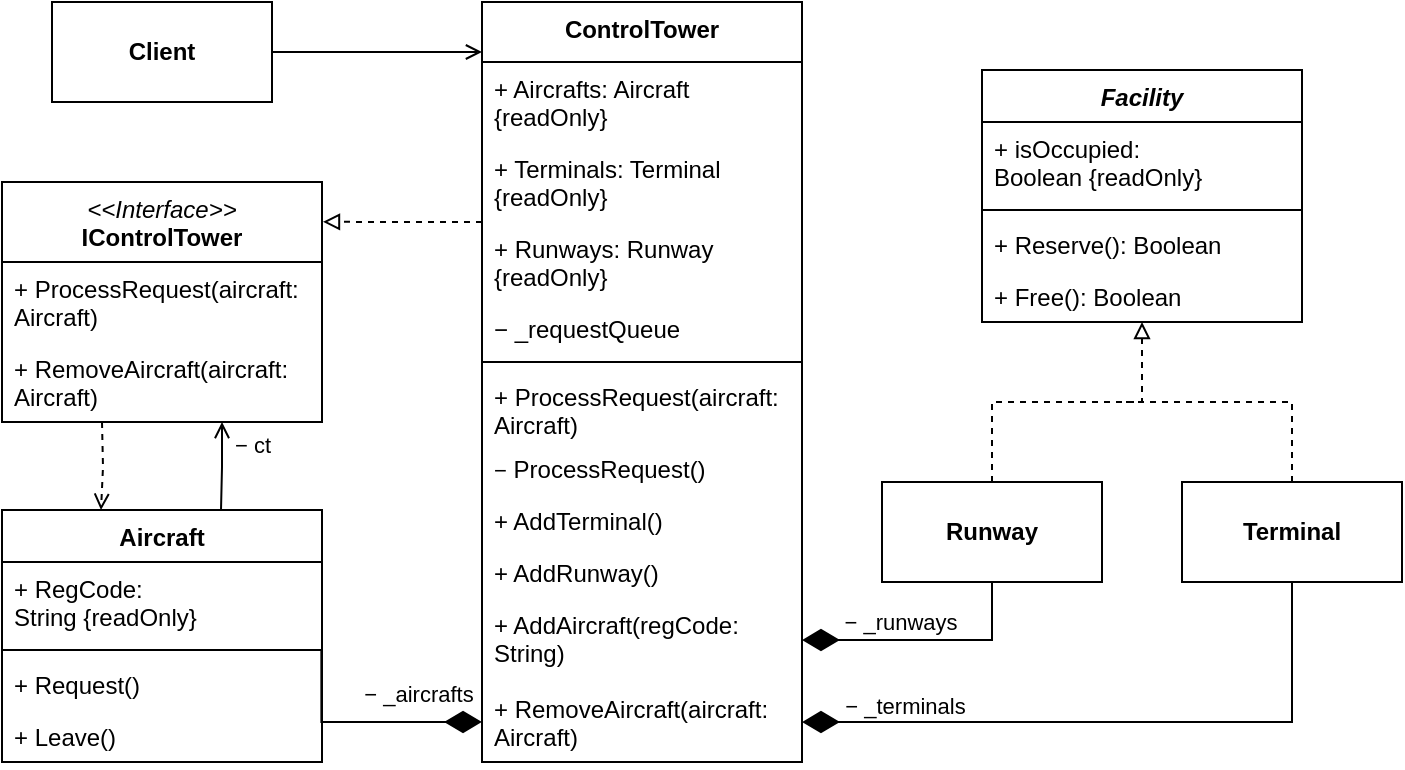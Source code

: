 <mxfile version="26.1.3">
  <diagram name="Страница — 1" id="-ib7266EB5S8g2tcUZhr">
    <mxGraphModel dx="2643" dy="534" grid="1" gridSize="10" guides="1" tooltips="1" connect="1" arrows="1" fold="1" page="1" pageScale="1" pageWidth="827" pageHeight="1169" math="0" shadow="0">
      <root>
        <mxCell id="0" />
        <mxCell id="1" parent="0" />
        <mxCell id="kHLHkiWtOestk78m9944-14" value="&lt;i style=&quot;font-weight: 400;&quot;&gt;&amp;lt;&amp;lt;Interface&amp;gt;&amp;gt;&lt;/i&gt;&lt;br&gt;IControlTower" style="swimlane;fontStyle=1;align=center;verticalAlign=top;childLayout=stackLayout;horizontal=1;startSize=40;horizontalStack=0;resizeParent=1;resizeParentMax=0;resizeLast=0;collapsible=1;marginBottom=0;whiteSpace=wrap;html=1;" parent="1" vertex="1">
          <mxGeometry x="-1600" y="170" width="160" height="120" as="geometry" />
        </mxCell>
        <mxCell id="kHLHkiWtOestk78m9944-17" value="+ ProcessRequest(aircraft: Aircraft)" style="text;strokeColor=none;fillColor=none;align=left;verticalAlign=top;spacingLeft=4;spacingRight=4;overflow=hidden;rotatable=0;points=[[0,0.5],[1,0.5]];portConstraint=eastwest;whiteSpace=wrap;html=1;" parent="kHLHkiWtOestk78m9944-14" vertex="1">
          <mxGeometry y="40" width="160" height="40" as="geometry" />
        </mxCell>
        <mxCell id="40kV6uAOplDrr8OEuX_--26" value="+ RemoveAircraft(aircraft: Aircraft)" style="text;strokeColor=none;fillColor=none;align=left;verticalAlign=top;spacingLeft=4;spacingRight=4;overflow=hidden;rotatable=0;points=[[0,0.5],[1,0.5]];portConstraint=eastwest;whiteSpace=wrap;html=1;" parent="kHLHkiWtOestk78m9944-14" vertex="1">
          <mxGeometry y="80" width="160" height="40" as="geometry" />
        </mxCell>
        <mxCell id="kHLHkiWtOestk78m9944-18" value="Aircraft" style="swimlane;fontStyle=1;align=center;verticalAlign=top;childLayout=stackLayout;horizontal=1;startSize=26;horizontalStack=0;resizeParent=1;resizeParentMax=0;resizeLast=0;collapsible=1;marginBottom=0;whiteSpace=wrap;html=1;" parent="1" vertex="1">
          <mxGeometry x="-1600" y="334" width="160" height="126" as="geometry" />
        </mxCell>
        <mxCell id="kHLHkiWtOestk78m9944-19" value="+ RegCode: String {readOnly}" style="text;strokeColor=none;fillColor=none;align=left;verticalAlign=top;spacingLeft=4;spacingRight=4;overflow=hidden;rotatable=0;points=[[0,0.5],[1,0.5]];portConstraint=eastwest;html=1;whiteSpace=wrap;" parent="kHLHkiWtOestk78m9944-18" vertex="1">
          <mxGeometry y="26" width="160" height="40" as="geometry" />
        </mxCell>
        <mxCell id="kHLHkiWtOestk78m9944-20" value="" style="line;strokeWidth=1;fillColor=none;align=left;verticalAlign=middle;spacingTop=-1;spacingLeft=3;spacingRight=3;rotatable=0;labelPosition=right;points=[];portConstraint=eastwest;strokeColor=inherit;" parent="kHLHkiWtOestk78m9944-18" vertex="1">
          <mxGeometry y="66" width="160" height="8" as="geometry" />
        </mxCell>
        <mxCell id="kHLHkiWtOestk78m9944-21" value="+ Request()" style="text;strokeColor=none;fillColor=none;align=left;verticalAlign=top;spacingLeft=4;spacingRight=4;overflow=hidden;rotatable=0;points=[[0,0.5],[1,0.5]];portConstraint=eastwest;whiteSpace=wrap;html=1;" parent="kHLHkiWtOestk78m9944-18" vertex="1">
          <mxGeometry y="74" width="160" height="26" as="geometry" />
        </mxCell>
        <mxCell id="6dReb3-XUtOYC0sEp73R-54" value="+ Leave()" style="text;strokeColor=none;fillColor=none;align=left;verticalAlign=top;spacingLeft=4;spacingRight=4;overflow=hidden;rotatable=0;points=[[0,0.5],[1,0.5]];portConstraint=eastwest;whiteSpace=wrap;html=1;" parent="kHLHkiWtOestk78m9944-18" vertex="1">
          <mxGeometry y="100" width="160" height="26" as="geometry" />
        </mxCell>
        <mxCell id="6dReb3-XUtOYC0sEp73R-25" value="&lt;i&gt;Facility&lt;/i&gt;" style="swimlane;fontStyle=1;align=center;verticalAlign=top;childLayout=stackLayout;horizontal=1;startSize=26;horizontalStack=0;resizeParent=1;resizeParentMax=0;resizeLast=0;collapsible=1;marginBottom=0;whiteSpace=wrap;html=1;" parent="1" vertex="1">
          <mxGeometry x="-1110" y="114" width="160" height="126" as="geometry" />
        </mxCell>
        <mxCell id="6dReb3-XUtOYC0sEp73R-26" value="+ isOccupied: Boolean {readOnly}" style="text;strokeColor=none;fillColor=none;align=left;verticalAlign=top;spacingLeft=4;spacingRight=4;overflow=hidden;rotatable=0;points=[[0,0.5],[1,0.5]];portConstraint=eastwest;whiteSpace=wrap;html=1;" parent="6dReb3-XUtOYC0sEp73R-25" vertex="1">
          <mxGeometry y="26" width="160" height="40" as="geometry" />
        </mxCell>
        <mxCell id="6dReb3-XUtOYC0sEp73R-27" value="" style="line;strokeWidth=1;fillColor=none;align=left;verticalAlign=middle;spacingTop=-1;spacingLeft=3;spacingRight=3;rotatable=0;labelPosition=right;points=[];portConstraint=eastwest;strokeColor=inherit;" parent="6dReb3-XUtOYC0sEp73R-25" vertex="1">
          <mxGeometry y="66" width="160" height="8" as="geometry" />
        </mxCell>
        <mxCell id="6dReb3-XUtOYC0sEp73R-28" value="+ Reserve(): Boolean" style="text;strokeColor=none;fillColor=none;align=left;verticalAlign=top;spacingLeft=4;spacingRight=4;overflow=hidden;rotatable=0;points=[[0,0.5],[1,0.5]];portConstraint=eastwest;whiteSpace=wrap;html=1;" parent="6dReb3-XUtOYC0sEp73R-25" vertex="1">
          <mxGeometry y="74" width="160" height="26" as="geometry" />
        </mxCell>
        <mxCell id="6dReb3-XUtOYC0sEp73R-29" value="+ Free(): Boolean" style="text;strokeColor=none;fillColor=none;align=left;verticalAlign=top;spacingLeft=4;spacingRight=4;overflow=hidden;rotatable=0;points=[[0,0.5],[1,0.5]];portConstraint=eastwest;whiteSpace=wrap;html=1;" parent="6dReb3-XUtOYC0sEp73R-25" vertex="1">
          <mxGeometry y="100" width="160" height="26" as="geometry" />
        </mxCell>
        <mxCell id="6dReb3-XUtOYC0sEp73R-38" style="edgeStyle=orthogonalEdgeStyle;rounded=0;orthogonalLoop=1;jettySize=auto;html=1;dashed=1;endArrow=block;endFill=0;entryX=0.5;entryY=1;entryDx=0;entryDy=0;" parent="1" source="6dReb3-XUtOYC0sEp73R-31" target="6dReb3-XUtOYC0sEp73R-25" edge="1">
          <mxGeometry relative="1" as="geometry">
            <mxPoint x="-1040" y="250" as="targetPoint" />
          </mxGeometry>
        </mxCell>
        <mxCell id="40kV6uAOplDrr8OEuX_--13" style="edgeStyle=orthogonalEdgeStyle;rounded=0;orthogonalLoop=1;jettySize=auto;html=1;entryX=1;entryY=0.5;entryDx=0;entryDy=0;endArrow=diamondThin;endFill=1;endSize=16;exitX=0.5;exitY=1;exitDx=0;exitDy=0;" parent="1" source="6dReb3-XUtOYC0sEp73R-31" target="40kV6uAOplDrr8OEuX_--8" edge="1">
          <mxGeometry relative="1" as="geometry" />
        </mxCell>
        <mxCell id="40kV6uAOplDrr8OEuX_--17" value="− _runways" style="edgeLabel;html=1;align=center;verticalAlign=middle;resizable=0;points=[];" parent="40kV6uAOplDrr8OEuX_--13" vertex="1" connectable="0">
          <mxGeometry x="0.771" y="-1" relative="1" as="geometry">
            <mxPoint x="35" y="-8" as="offset" />
          </mxGeometry>
        </mxCell>
        <mxCell id="6dReb3-XUtOYC0sEp73R-31" value="&lt;span style=&quot;font-weight: 700;&quot;&gt;Runway&lt;/span&gt;" style="html=1;whiteSpace=wrap;" parent="1" vertex="1">
          <mxGeometry x="-1160" y="320" width="110" height="50" as="geometry" />
        </mxCell>
        <mxCell id="6dReb3-XUtOYC0sEp73R-40" style="edgeStyle=orthogonalEdgeStyle;rounded=0;orthogonalLoop=1;jettySize=auto;html=1;endArrow=none;startFill=0;dashed=1;" parent="1" source="6dReb3-XUtOYC0sEp73R-32" edge="1">
          <mxGeometry relative="1" as="geometry">
            <mxPoint x="-1040" y="280" as="targetPoint" />
            <Array as="points">
              <mxPoint x="-955" y="280" />
            </Array>
          </mxGeometry>
        </mxCell>
        <mxCell id="40kV6uAOplDrr8OEuX_--14" style="edgeStyle=orthogonalEdgeStyle;rounded=0;orthogonalLoop=1;jettySize=auto;html=1;entryX=1;entryY=0.5;entryDx=0;entryDy=0;endArrow=diamondThin;endFill=1;endSize=16;" parent="1" source="6dReb3-XUtOYC0sEp73R-32" target="40kV6uAOplDrr8OEuX_--9" edge="1">
          <mxGeometry relative="1" as="geometry">
            <Array as="points">
              <mxPoint x="-955" y="440" />
            </Array>
          </mxGeometry>
        </mxCell>
        <mxCell id="40kV6uAOplDrr8OEuX_--15" value="− _terminals" style="edgeLabel;align=center;verticalAlign=middle;resizable=0;points=[];horizontal=1;" parent="40kV6uAOplDrr8OEuX_--14" vertex="1" connectable="0">
          <mxGeometry x="0.852" y="-2" relative="1" as="geometry">
            <mxPoint x="28" y="-7" as="offset" />
          </mxGeometry>
        </mxCell>
        <mxCell id="6dReb3-XUtOYC0sEp73R-32" value="&lt;span style=&quot;font-weight: 700;&quot;&gt;Terminal&lt;/span&gt;" style="html=1;whiteSpace=wrap;" parent="1" vertex="1">
          <mxGeometry x="-1010" y="320" width="110" height="50" as="geometry" />
        </mxCell>
        <mxCell id="40kV6uAOplDrr8OEuX_--2" value="ControlTower" style="swimlane;fontStyle=1;align=center;verticalAlign=top;childLayout=stackLayout;horizontal=1;startSize=30;horizontalStack=0;resizeParent=1;resizeParentMax=0;resizeLast=0;collapsible=1;marginBottom=0;whiteSpace=wrap;html=1;" parent="1" vertex="1">
          <mxGeometry x="-1360" y="80" width="160" height="380" as="geometry" />
        </mxCell>
        <mxCell id="40kV6uAOplDrr8OEuX_--22" value="+ Aircrafts: Aircraft {readOnly}" style="text;strokeColor=none;fillColor=none;align=left;verticalAlign=top;spacingLeft=4;spacingRight=4;overflow=hidden;rotatable=0;points=[[0,0.5],[1,0.5]];portConstraint=eastwest;whiteSpace=wrap;html=1;" parent="40kV6uAOplDrr8OEuX_--2" vertex="1">
          <mxGeometry y="30" width="160" height="40" as="geometry" />
        </mxCell>
        <mxCell id="40kV6uAOplDrr8OEuX_--34" value="+ Terminals: Terminal {readOnly}" style="text;strokeColor=none;fillColor=none;align=left;verticalAlign=top;spacingLeft=4;spacingRight=4;overflow=hidden;rotatable=0;points=[[0,0.5],[1,0.5]];portConstraint=eastwest;whiteSpace=wrap;html=1;" parent="40kV6uAOplDrr8OEuX_--2" vertex="1">
          <mxGeometry y="70" width="160" height="40" as="geometry" />
        </mxCell>
        <mxCell id="40kV6uAOplDrr8OEuX_--35" value="+ Runways: Runway {readOnly}" style="text;strokeColor=none;fillColor=none;align=left;verticalAlign=top;spacingLeft=4;spacingRight=4;overflow=hidden;rotatable=0;points=[[0,0.5],[1,0.5]];portConstraint=eastwest;whiteSpace=wrap;html=1;" parent="40kV6uAOplDrr8OEuX_--2" vertex="1">
          <mxGeometry y="110" width="160" height="40" as="geometry" />
        </mxCell>
        <mxCell id="40kV6uAOplDrr8OEuX_--25" value="− _requestQueue" style="text;strokeColor=none;fillColor=none;align=left;verticalAlign=top;spacingLeft=4;spacingRight=4;overflow=hidden;rotatable=0;points=[[0,0.5],[1,0.5]];portConstraint=eastwest;whiteSpace=wrap;html=1;" parent="40kV6uAOplDrr8OEuX_--2" vertex="1">
          <mxGeometry y="150" width="160" height="26" as="geometry" />
        </mxCell>
        <mxCell id="40kV6uAOplDrr8OEuX_--21" value="" style="line;strokeWidth=1;fillColor=none;align=left;verticalAlign=middle;spacingTop=-1;spacingLeft=3;spacingRight=3;rotatable=0;labelPosition=right;points=[];portConstraint=eastwest;strokeColor=inherit;" parent="40kV6uAOplDrr8OEuX_--2" vertex="1">
          <mxGeometry y="176" width="160" height="8" as="geometry" />
        </mxCell>
        <mxCell id="40kV6uAOplDrr8OEuX_--5" value="+ ProcessRequest(aircraft: Aircraft)" style="text;strokeColor=none;fillColor=none;align=left;verticalAlign=top;spacingLeft=4;spacingRight=4;overflow=hidden;rotatable=0;points=[[0,0.5],[1,0.5]];portConstraint=eastwest;whiteSpace=wrap;html=1;" parent="40kV6uAOplDrr8OEuX_--2" vertex="1">
          <mxGeometry y="184" width="160" height="36" as="geometry" />
        </mxCell>
        <mxCell id="5N7L9bHLZSuBW4NOluEt-3" value="&lt;span style=&quot;text-wrap-mode: nowrap; font-size: 11px; text-align: center; background-color: rgb(255, 255, 255);&quot;&gt;−&lt;/span&gt;&amp;nbsp;ProcessRequest()" style="text;strokeColor=none;fillColor=none;align=left;verticalAlign=top;spacingLeft=4;spacingRight=4;overflow=hidden;rotatable=0;points=[[0,0.5],[1,0.5]];portConstraint=eastwest;whiteSpace=wrap;html=1;" parent="40kV6uAOplDrr8OEuX_--2" vertex="1">
          <mxGeometry y="220" width="160" height="26" as="geometry" />
        </mxCell>
        <mxCell id="40kV6uAOplDrr8OEuX_--7" value="+ AddTerminal()" style="text;strokeColor=none;fillColor=none;align=left;verticalAlign=top;spacingLeft=4;spacingRight=4;overflow=hidden;rotatable=0;points=[[0,0.5],[1,0.5]];portConstraint=eastwest;whiteSpace=wrap;html=1;" parent="40kV6uAOplDrr8OEuX_--2" vertex="1">
          <mxGeometry y="246" width="160" height="26" as="geometry" />
        </mxCell>
        <mxCell id="40kV6uAOplDrr8OEuX_--6" value="+ AddRunway()" style="text;strokeColor=none;fillColor=none;align=left;verticalAlign=top;spacingLeft=4;spacingRight=4;overflow=hidden;rotatable=0;points=[[0,0.5],[1,0.5]];portConstraint=eastwest;whiteSpace=wrap;html=1;" parent="40kV6uAOplDrr8OEuX_--2" vertex="1">
          <mxGeometry y="272" width="160" height="26" as="geometry" />
        </mxCell>
        <mxCell id="40kV6uAOplDrr8OEuX_--8" value="+ AddAircraft(regCode: String)" style="text;strokeColor=none;fillColor=none;align=left;verticalAlign=top;spacingLeft=4;spacingRight=4;overflow=hidden;rotatable=0;points=[[0,0.5],[1,0.5]];portConstraint=eastwest;whiteSpace=wrap;html=1;" parent="40kV6uAOplDrr8OEuX_--2" vertex="1">
          <mxGeometry y="298" width="160" height="42" as="geometry" />
        </mxCell>
        <mxCell id="40kV6uAOplDrr8OEuX_--9" value="+ RemoveAircraft(aircraft: Aircraft)" style="text;strokeColor=none;fillColor=none;align=left;verticalAlign=top;spacingLeft=4;spacingRight=4;overflow=hidden;rotatable=0;points=[[0,0.5],[1,0.5]];portConstraint=eastwest;whiteSpace=wrap;html=1;" parent="40kV6uAOplDrr8OEuX_--2" vertex="1">
          <mxGeometry y="340" width="160" height="40" as="geometry" />
        </mxCell>
        <mxCell id="40kV6uAOplDrr8OEuX_--19" style="edgeStyle=orthogonalEdgeStyle;rounded=0;orthogonalLoop=1;jettySize=auto;html=1;endArrow=diamondThin;endFill=1;endSize=16;entryX=0;entryY=0.5;entryDx=0;entryDy=0;exitX=0.998;exitY=0.492;exitDx=0;exitDy=0;exitPerimeter=0;" parent="1" source="kHLHkiWtOestk78m9944-20" target="40kV6uAOplDrr8OEuX_--9" edge="1">
          <mxGeometry relative="1" as="geometry">
            <mxPoint x="-1440" y="426" as="sourcePoint" />
            <mxPoint x="-1281" y="240" as="targetPoint" />
            <Array as="points">
              <mxPoint x="-1380" y="440" />
              <mxPoint x="-1380" y="440" />
            </Array>
          </mxGeometry>
        </mxCell>
        <mxCell id="40kV6uAOplDrr8OEuX_--20" value="− _aircrafts" style="edgeLabel;html=1;align=center;verticalAlign=middle;resizable=0;points=[];" parent="40kV6uAOplDrr8OEuX_--19" vertex="1" connectable="0">
          <mxGeometry x="0.846" y="-1" relative="1" as="geometry">
            <mxPoint x="-23" y="-15" as="offset" />
          </mxGeometry>
        </mxCell>
        <mxCell id="40kV6uAOplDrr8OEuX_--24" style="edgeStyle=orthogonalEdgeStyle;rounded=0;orthogonalLoop=1;jettySize=auto;html=1;endArrow=open;endFill=0;" parent="1" source="40kV6uAOplDrr8OEuX_--23" edge="1">
          <mxGeometry relative="1" as="geometry">
            <mxPoint x="-1360" y="105" as="targetPoint" />
          </mxGeometry>
        </mxCell>
        <mxCell id="40kV6uAOplDrr8OEuX_--23" value="&lt;b&gt;Client&lt;/b&gt;" style="html=1;whiteSpace=wrap;" parent="1" vertex="1">
          <mxGeometry x="-1575" y="80" width="110" height="50" as="geometry" />
        </mxCell>
        <mxCell id="40kV6uAOplDrr8OEuX_--30" style="edgeStyle=orthogonalEdgeStyle;rounded=0;orthogonalLoop=1;jettySize=auto;html=1;endArrow=open;endFill=0;" parent="1" edge="1">
          <mxGeometry relative="1" as="geometry">
            <mxPoint x="-1490.5" y="334" as="sourcePoint" />
            <mxPoint x="-1490" y="290" as="targetPoint" />
          </mxGeometry>
        </mxCell>
        <mxCell id="40kV6uAOplDrr8OEuX_--33" value="− ct" style="edgeLabel;align=center;verticalAlign=middle;resizable=0;points=[];" parent="40kV6uAOplDrr8OEuX_--30" vertex="1" connectable="0">
          <mxGeometry x="0.493" y="2" relative="1" as="geometry">
            <mxPoint x="17" y="-1" as="offset" />
          </mxGeometry>
        </mxCell>
        <mxCell id="40kV6uAOplDrr8OEuX_--29" style="edgeStyle=orthogonalEdgeStyle;rounded=0;orthogonalLoop=1;jettySize=auto;html=1;endArrow=block;endFill=0;dashed=1;entryX=1.003;entryY=0.166;entryDx=0;entryDy=0;entryPerimeter=0;" parent="1" target="kHLHkiWtOestk78m9944-14" edge="1">
          <mxGeometry relative="1" as="geometry">
            <Array as="points">
              <mxPoint x="-1363" y="190" />
              <mxPoint x="-1400" y="190" />
            </Array>
            <mxPoint x="-1360" y="190" as="sourcePoint" />
            <mxPoint x="-1430" y="220" as="targetPoint" />
          </mxGeometry>
        </mxCell>
        <mxCell id="40kV6uAOplDrr8OEuX_--32" style="edgeStyle=orthogonalEdgeStyle;rounded=0;orthogonalLoop=1;jettySize=auto;html=1;entryX=0.497;entryY=1.003;entryDx=0;entryDy=0;entryPerimeter=0;endArrow=open;endFill=0;dashed=1;" parent="1" edge="1">
          <mxGeometry relative="1" as="geometry">
            <mxPoint x="-1550" y="290" as="sourcePoint" />
            <mxPoint x="-1550.5" y="334" as="targetPoint" />
          </mxGeometry>
        </mxCell>
      </root>
    </mxGraphModel>
  </diagram>
</mxfile>
